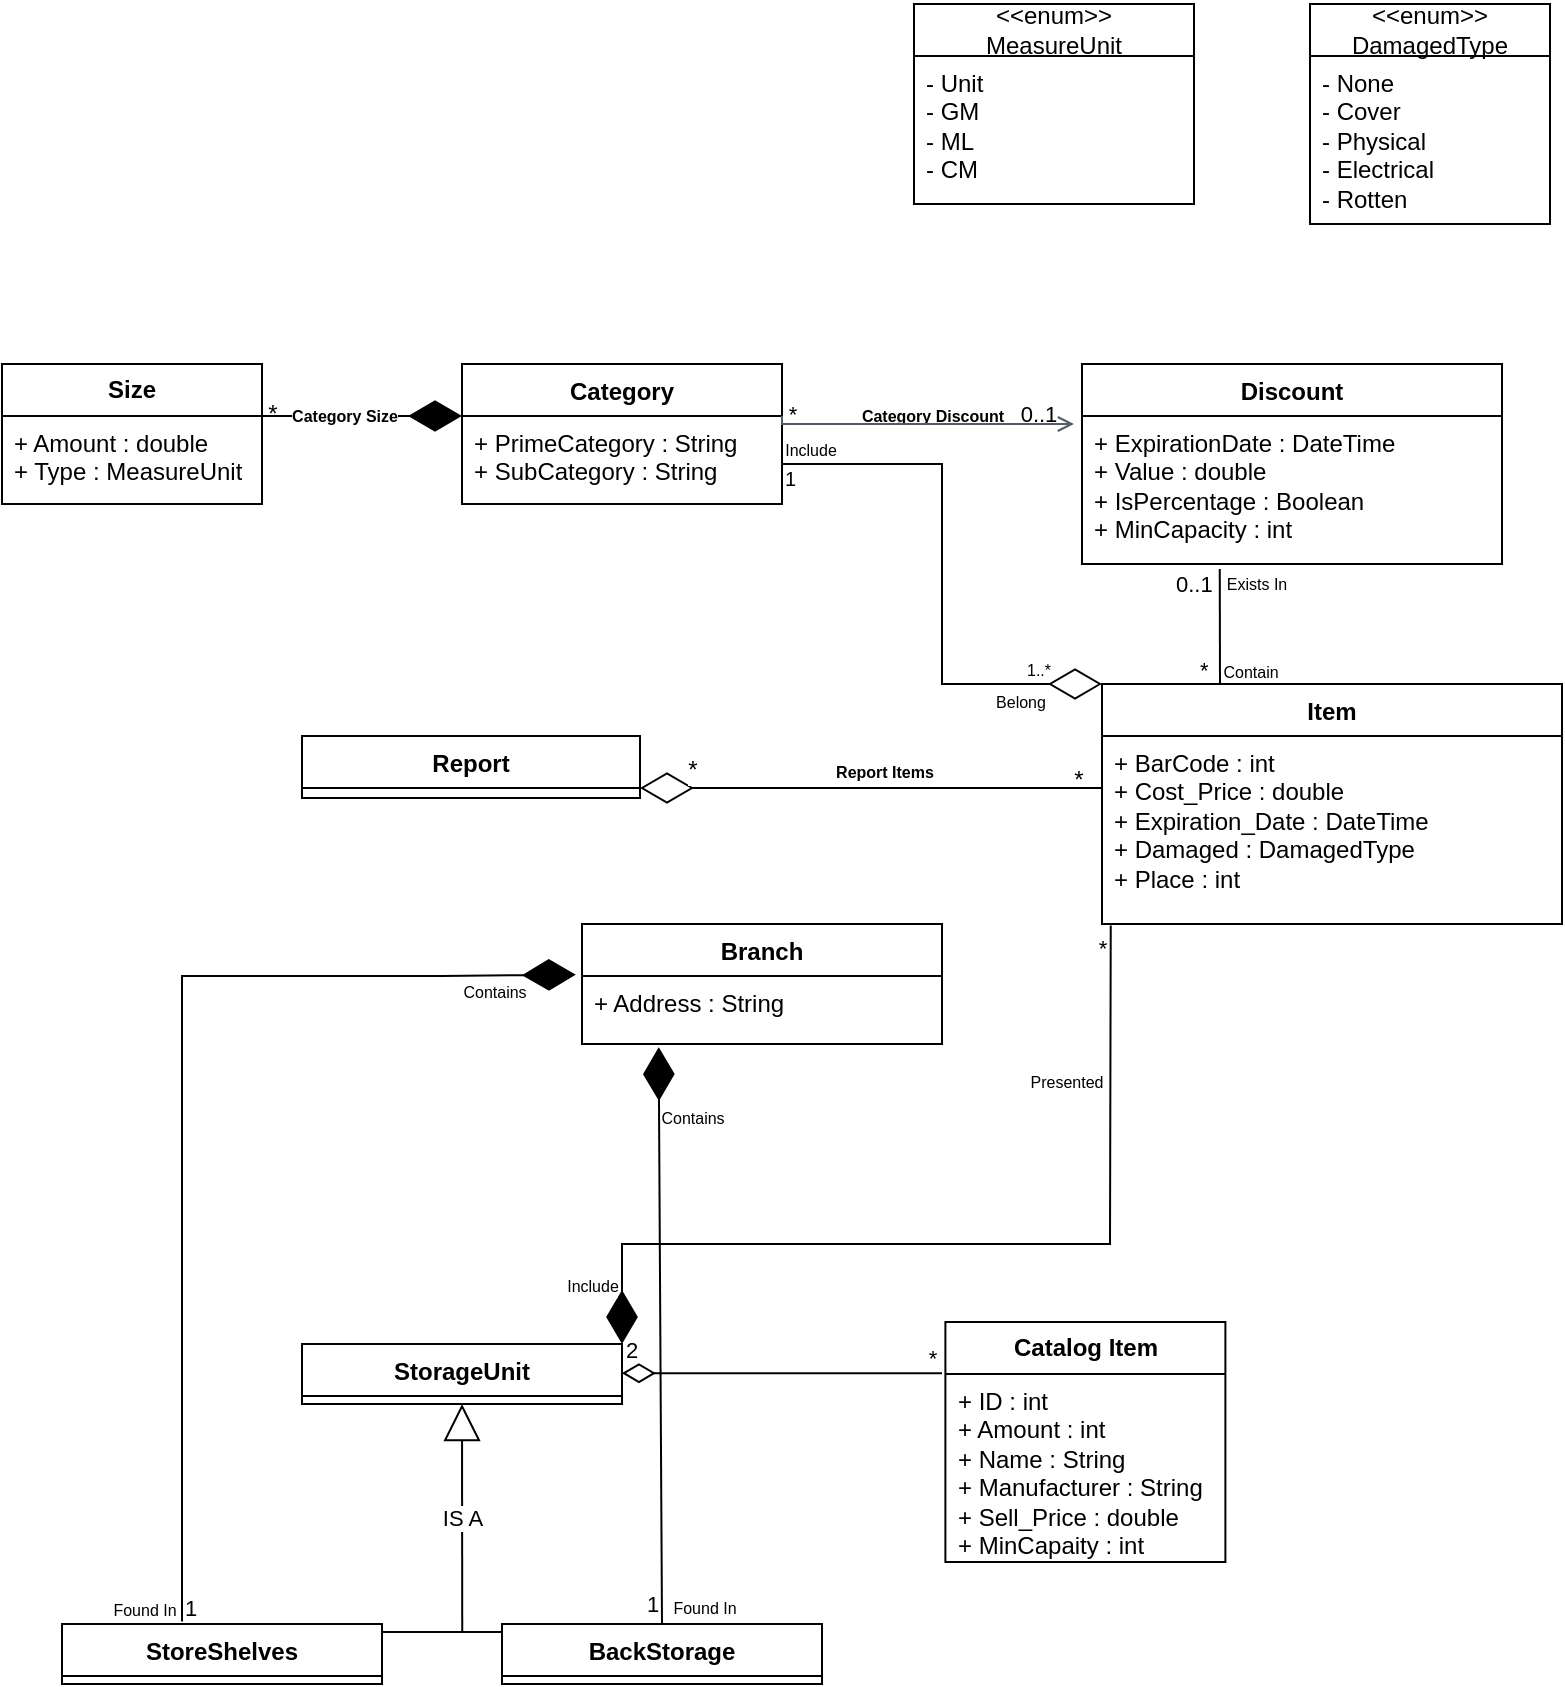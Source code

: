 <mxfile version="21.1.1" type="github">
  <diagram id="C5RBs43oDa-KdzZeNtuy" name="Page-1">
    <mxGraphModel dx="954" dy="521" grid="1" gridSize="10" guides="1" tooltips="1" connect="1" arrows="1" fold="1" page="1" pageScale="1" pageWidth="827" pageHeight="1169" math="0" shadow="0">
      <root>
        <mxCell id="WIyWlLk6GJQsqaUBKTNV-0" />
        <mxCell id="WIyWlLk6GJQsqaUBKTNV-1" parent="WIyWlLk6GJQsqaUBKTNV-0" />
        <mxCell id="zMpYF5B8KSEeU2nSLcIA-8" value="StorageUnit" style="swimlane;fontStyle=1;align=center;verticalAlign=top;childLayout=stackLayout;horizontal=1;startSize=26;horizontalStack=0;resizeParent=1;resizeParentMax=0;resizeLast=0;collapsible=1;marginBottom=0;whiteSpace=wrap;html=1;" parent="WIyWlLk6GJQsqaUBKTNV-1" vertex="1">
          <mxGeometry x="174" y="690" width="160" height="30" as="geometry" />
        </mxCell>
        <mxCell id="VhmcF22pDkBif8iSbu52-0" value="Branch" style="swimlane;fontStyle=1;align=center;verticalAlign=top;childLayout=stackLayout;horizontal=1;startSize=26;horizontalStack=0;resizeParent=1;resizeParentMax=0;resizeLast=0;collapsible=1;marginBottom=0;whiteSpace=wrap;html=1;" parent="WIyWlLk6GJQsqaUBKTNV-1" vertex="1">
          <mxGeometry x="314" y="480" width="180" height="60" as="geometry" />
        </mxCell>
        <mxCell id="VhmcF22pDkBif8iSbu52-1" value="+ Address : String" style="text;strokeColor=none;fillColor=none;align=left;verticalAlign=top;spacingLeft=4;spacingRight=4;overflow=hidden;rotatable=0;points=[[0,0.5],[1,0.5]];portConstraint=eastwest;whiteSpace=wrap;html=1;" parent="VhmcF22pDkBif8iSbu52-0" vertex="1">
          <mxGeometry y="26" width="180" height="34" as="geometry" />
        </mxCell>
        <mxCell id="VhmcF22pDkBif8iSbu52-8" value="IS A" style="endArrow=block;endSize=16;endFill=0;html=1;rounded=0;exitX=1.003;exitY=0.497;exitDx=0;exitDy=0;exitPerimeter=0;entryX=0.5;entryY=1;entryDx=0;entryDy=0;" parent="WIyWlLk6GJQsqaUBKTNV-1" source="VhmcF22pDkBif8iSbu52-18" target="zMpYF5B8KSEeU2nSLcIA-8" edge="1">
          <mxGeometry width="160" relative="1" as="geometry">
            <mxPoint x="254" y="830" as="sourcePoint" />
            <mxPoint x="254.005" y="750" as="targetPoint" />
          </mxGeometry>
        </mxCell>
        <mxCell id="VhmcF22pDkBif8iSbu52-9" value="StoreShelves" style="swimlane;fontStyle=1;align=center;verticalAlign=top;childLayout=stackLayout;horizontal=1;startSize=26;horizontalStack=0;resizeParent=1;resizeParentMax=0;resizeLast=0;collapsible=1;marginBottom=0;whiteSpace=wrap;html=1;" parent="WIyWlLk6GJQsqaUBKTNV-1" vertex="1">
          <mxGeometry x="54" y="830" width="160" height="30" as="geometry" />
        </mxCell>
        <mxCell id="VhmcF22pDkBif8iSbu52-13" value="BackStorage" style="swimlane;fontStyle=1;align=center;verticalAlign=top;childLayout=stackLayout;horizontal=1;startSize=26;horizontalStack=0;resizeParent=1;resizeParentMax=0;resizeLast=0;collapsible=1;marginBottom=0;whiteSpace=wrap;html=1;" parent="WIyWlLk6GJQsqaUBKTNV-1" vertex="1">
          <mxGeometry x="274" y="830" width="160" height="30" as="geometry" />
        </mxCell>
        <mxCell id="VhmcF22pDkBif8iSbu52-17" value="" style="line;strokeWidth=1;fillColor=none;align=left;verticalAlign=middle;spacingTop=-1;spacingLeft=3;spacingRight=3;rotatable=0;labelPosition=right;points=[];portConstraint=eastwest;strokeColor=inherit;" parent="WIyWlLk6GJQsqaUBKTNV-1" vertex="1">
          <mxGeometry x="254" y="830" width="20" height="8" as="geometry" />
        </mxCell>
        <mxCell id="VhmcF22pDkBif8iSbu52-18" value="" style="line;strokeWidth=1;fillColor=none;align=left;verticalAlign=middle;spacingTop=-1;spacingLeft=3;spacingRight=3;rotatable=0;labelPosition=right;points=[];portConstraint=eastwest;strokeColor=inherit;" parent="WIyWlLk6GJQsqaUBKTNV-1" vertex="1">
          <mxGeometry x="214" y="830" width="40" height="8" as="geometry" />
        </mxCell>
        <mxCell id="VhmcF22pDkBif8iSbu52-23" value="" style="endArrow=diamondThin;endFill=1;endSize=24;html=1;rounded=0;exitX=0.5;exitY=0;exitDx=0;exitDy=0;entryX=0.213;entryY=1.046;entryDx=0;entryDy=0;entryPerimeter=0;" parent="WIyWlLk6GJQsqaUBKTNV-1" source="VhmcF22pDkBif8iSbu52-13" target="VhmcF22pDkBif8iSbu52-1" edge="1">
          <mxGeometry width="160" relative="1" as="geometry">
            <mxPoint x="404" y="690" as="sourcePoint" />
            <mxPoint x="353.06" y="577" as="targetPoint" />
          </mxGeometry>
        </mxCell>
        <mxCell id="VhmcF22pDkBif8iSbu52-25" value="1" style="edgeLabel;html=1;align=center;verticalAlign=middle;resizable=0;points=[];" parent="VhmcF22pDkBif8iSbu52-23" connectable="0" vertex="1">
          <mxGeometry x="-0.859" y="-2" relative="1" as="geometry">
            <mxPoint x="-7" y="10" as="offset" />
          </mxGeometry>
        </mxCell>
        <mxCell id="fHVGCS-6Fuo540F0FU7E-12" value="&lt;font style=&quot;font-size: 8px;&quot;&gt;Found In&lt;/font&gt;" style="edgeLabel;html=1;align=center;verticalAlign=middle;resizable=0;points=[];" parent="VhmcF22pDkBif8iSbu52-23" connectable="0" vertex="1">
          <mxGeometry x="-0.932" y="-1" relative="1" as="geometry">
            <mxPoint x="20" y="1" as="offset" />
          </mxGeometry>
        </mxCell>
        <mxCell id="fHVGCS-6Fuo540F0FU7E-13" value="&lt;font style=&quot;font-size: 8px;&quot;&gt;Contains&lt;/font&gt;" style="edgeLabel;html=1;align=center;verticalAlign=middle;resizable=0;points=[];" parent="VhmcF22pDkBif8iSbu52-23" connectable="0" vertex="1">
          <mxGeometry x="0.761" relative="1" as="geometry">
            <mxPoint x="16" as="offset" />
          </mxGeometry>
        </mxCell>
        <mxCell id="VhmcF22pDkBif8iSbu52-24" value="" style="endArrow=diamondThin;endFill=1;endSize=24;html=1;rounded=0;exitX=0.375;exitY=-0.041;exitDx=0;exitDy=0;exitPerimeter=0;entryX=-0.017;entryY=-0.019;entryDx=0;entryDy=0;entryPerimeter=0;" parent="WIyWlLk6GJQsqaUBKTNV-1" source="VhmcF22pDkBif8iSbu52-9" target="VhmcF22pDkBif8iSbu52-1" edge="1">
          <mxGeometry width="160" relative="1" as="geometry">
            <mxPoint x="354" y="830" as="sourcePoint" />
            <mxPoint x="314" y="610" as="targetPoint" />
            <Array as="points">
              <mxPoint x="114" y="710" />
              <mxPoint x="114" y="670" />
              <mxPoint x="114" y="506" />
              <mxPoint x="244" y="506" />
            </Array>
          </mxGeometry>
        </mxCell>
        <mxCell id="VhmcF22pDkBif8iSbu52-26" value="1" style="edgeLabel;html=1;align=center;verticalAlign=middle;resizable=0;points=[];" parent="VhmcF22pDkBif8iSbu52-24" connectable="0" vertex="1">
          <mxGeometry x="-0.938" y="-3" relative="1" as="geometry">
            <mxPoint x="1" y="9" as="offset" />
          </mxGeometry>
        </mxCell>
        <mxCell id="VhmcF22pDkBif8iSbu52-31" value="Category" style="swimlane;fontStyle=1;align=center;verticalAlign=top;childLayout=stackLayout;horizontal=1;startSize=26;horizontalStack=0;resizeParent=1;resizeParentMax=0;resizeLast=0;collapsible=1;marginBottom=0;whiteSpace=wrap;html=1;" parent="WIyWlLk6GJQsqaUBKTNV-1" vertex="1">
          <mxGeometry x="254" y="200" width="160" height="70" as="geometry" />
        </mxCell>
        <mxCell id="VhmcF22pDkBif8iSbu52-32" value="+ PrimeCategory : String&lt;br&gt;+ SubCategory : String&lt;br&gt;" style="text;strokeColor=none;fillColor=none;align=left;verticalAlign=top;spacingLeft=4;spacingRight=4;overflow=hidden;rotatable=0;points=[[0,0.5],[1,0.5]];portConstraint=eastwest;whiteSpace=wrap;html=1;" parent="VhmcF22pDkBif8iSbu52-31" vertex="1">
          <mxGeometry y="26" width="160" height="44" as="geometry" />
        </mxCell>
        <mxCell id="VhmcF22pDkBif8iSbu52-35" value="Discount" style="swimlane;fontStyle=1;align=center;verticalAlign=top;childLayout=stackLayout;horizontal=1;startSize=26;horizontalStack=0;resizeParent=1;resizeParentMax=0;resizeLast=0;collapsible=1;marginBottom=0;whiteSpace=wrap;html=1;" parent="WIyWlLk6GJQsqaUBKTNV-1" vertex="1">
          <mxGeometry x="564" y="200" width="210" height="100" as="geometry">
            <mxRectangle x="330" y="499" width="90" height="30" as="alternateBounds" />
          </mxGeometry>
        </mxCell>
        <mxCell id="VhmcF22pDkBif8iSbu52-36" value="+ ExpirationDate : DateTime&lt;br&gt;+ Value : double&lt;br&gt;+ IsPercentage : Boolean&lt;br&gt;+ MinCapacity : int" style="text;strokeColor=none;fillColor=none;align=left;verticalAlign=top;spacingLeft=4;spacingRight=4;overflow=hidden;rotatable=0;points=[[0,0.5],[1,0.5]];portConstraint=eastwest;whiteSpace=wrap;html=1;" parent="VhmcF22pDkBif8iSbu52-35" vertex="1">
          <mxGeometry y="26" width="210" height="74" as="geometry" />
        </mxCell>
        <mxCell id="VhmcF22pDkBif8iSbu52-41" value="0..1" style="edgeLabel;html=1;align=center;verticalAlign=middle;resizable=0;points=[];" parent="WIyWlLk6GJQsqaUBKTNV-1" connectable="0" vertex="1">
          <mxGeometry x="526" y="270.995" as="geometry">
            <mxPoint x="16" y="-46" as="offset" />
          </mxGeometry>
        </mxCell>
        <mxCell id="VhmcF22pDkBif8iSbu52-42" value="*" style="edgeLabel;html=1;align=center;verticalAlign=middle;resizable=0;points=[];" parent="WIyWlLk6GJQsqaUBKTNV-1" connectable="0" vertex="1">
          <mxGeometry x="403" y="270.995" as="geometry">
            <mxPoint x="16" y="-46" as="offset" />
          </mxGeometry>
        </mxCell>
        <mxCell id="VhmcF22pDkBif8iSbu52-52" value="Item" style="swimlane;fontStyle=1;align=center;verticalAlign=top;childLayout=stackLayout;horizontal=1;startSize=26;horizontalStack=0;resizeParent=1;resizeParentMax=0;resizeLast=0;collapsible=1;marginBottom=0;whiteSpace=wrap;html=1;" parent="WIyWlLk6GJQsqaUBKTNV-1" vertex="1">
          <mxGeometry x="574" y="360" width="230" height="120" as="geometry" />
        </mxCell>
        <mxCell id="VhmcF22pDkBif8iSbu52-53" value="+ BarCode : int&lt;br&gt;+ Cost_Price : double&lt;br style=&quot;border-color: var(--border-color);&quot;&gt;+ Expiration_Date : DateTime&lt;br style=&quot;border-color: var(--border-color);&quot;&gt;+ Damaged : DamagedType&lt;span style=&quot;background-color: rgb(255, 255, 255);&quot;&gt;&lt;br&gt;&lt;/span&gt;+ Place : int" style="text;strokeColor=none;fillColor=none;align=left;verticalAlign=top;spacingLeft=4;spacingRight=4;overflow=hidden;rotatable=0;points=[[0,0.5],[1,0.5]];portConstraint=eastwest;whiteSpace=wrap;html=1;" parent="VhmcF22pDkBif8iSbu52-52" vertex="1">
          <mxGeometry y="26" width="230" height="94" as="geometry" />
        </mxCell>
        <mxCell id="VhmcF22pDkBif8iSbu52-56" value="&lt;font style=&quot;font-size: 8px;&quot;&gt;Category Discount&lt;/font&gt;" style="text;html=1;align=center;verticalAlign=middle;resizable=0;points=[];autosize=1;strokeColor=none;fillColor=none;fontStyle=1" parent="WIyWlLk6GJQsqaUBKTNV-1" vertex="1">
          <mxGeometry x="444" y="210" width="90" height="30" as="geometry" />
        </mxCell>
        <mxCell id="VhmcF22pDkBif8iSbu52-67" value="" style="endArrow=none;html=1;rounded=0;entryX=0.328;entryY=1.034;entryDx=0;entryDy=0;entryPerimeter=0;" parent="WIyWlLk6GJQsqaUBKTNV-1" target="VhmcF22pDkBif8iSbu52-36" edge="1">
          <mxGeometry width="50" height="50" relative="1" as="geometry">
            <mxPoint x="633" y="360" as="sourcePoint" />
            <mxPoint x="634" y="280" as="targetPoint" />
          </mxGeometry>
        </mxCell>
        <mxCell id="fHVGCS-6Fuo540F0FU7E-23" value="&lt;font style=&quot;font-size: 8px;&quot;&gt;Exists In&lt;/font&gt;" style="edgeLabel;html=1;align=center;verticalAlign=middle;resizable=0;points=[];" parent="VhmcF22pDkBif8iSbu52-67" connectable="0" vertex="1">
          <mxGeometry x="0.08" relative="1" as="geometry">
            <mxPoint x="18" y="-20" as="offset" />
          </mxGeometry>
        </mxCell>
        <mxCell id="VhmcF22pDkBif8iSbu52-68" value="&lt;meta charset=&quot;utf-8&quot;&gt;&lt;span style=&quot;color: rgb(0, 0, 0); font-family: Helvetica; font-size: 11px; font-style: normal; font-variant-ligatures: normal; font-variant-caps: normal; font-weight: 400; letter-spacing: normal; orphans: 2; text-align: center; text-indent: 0px; text-transform: none; widows: 2; word-spacing: 0px; -webkit-text-stroke-width: 0px; background-color: rgb(255, 255, 255); text-decoration-thickness: initial; text-decoration-style: initial; text-decoration-color: initial; float: none; display: inline !important;&quot;&gt;0..1&lt;/span&gt;" style="text;whiteSpace=wrap;html=1;" parent="WIyWlLk6GJQsqaUBKTNV-1" vertex="1">
          <mxGeometry x="609" y="296" width="28" height="30" as="geometry" />
        </mxCell>
        <mxCell id="VhmcF22pDkBif8iSbu52-70" value="&lt;span style=&quot;color: rgb(0, 0, 0); font-family: Helvetica; font-size: 11px; font-style: normal; font-variant-ligatures: normal; font-variant-caps: normal; font-weight: 400; letter-spacing: normal; orphans: 2; text-align: center; text-indent: 0px; text-transform: none; widows: 2; word-spacing: 0px; -webkit-text-stroke-width: 0px; background-color: rgb(255, 255, 255); text-decoration-thickness: initial; text-decoration-style: initial; text-decoration-color: initial; float: none; display: inline !important;&quot;&gt;*&lt;/span&gt;" style="text;whiteSpace=wrap;html=1;" parent="WIyWlLk6GJQsqaUBKTNV-1" vertex="1">
          <mxGeometry x="621" y="339" width="28" height="30" as="geometry" />
        </mxCell>
        <mxCell id="ki7JC-JaJUm7RhWlzLma-9" value="" style="endArrow=diamondThin;endFill=1;endSize=24;html=1;rounded=0;exitX=0.019;exitY=1.008;exitDx=0;exitDy=0;entryX=1;entryY=0;entryDx=0;entryDy=0;exitPerimeter=0;" parent="WIyWlLk6GJQsqaUBKTNV-1" source="VhmcF22pDkBif8iSbu52-53" target="zMpYF5B8KSEeU2nSLcIA-8" edge="1">
          <mxGeometry width="160" relative="1" as="geometry">
            <mxPoint x="621" y="753" as="sourcePoint" />
            <mxPoint x="564" y="660" as="targetPoint" />
            <Array as="points">
              <mxPoint x="578" y="640" />
              <mxPoint x="394" y="640" />
              <mxPoint x="374" y="640" />
              <mxPoint x="354" y="640" />
              <mxPoint x="334" y="640" />
            </Array>
          </mxGeometry>
        </mxCell>
        <mxCell id="ki7JC-JaJUm7RhWlzLma-10" value="*" style="edgeLabel;html=1;align=center;verticalAlign=middle;resizable=0;points=[];" parent="ki7JC-JaJUm7RhWlzLma-9" connectable="0" vertex="1">
          <mxGeometry x="-0.938" y="-3" relative="1" as="geometry">
            <mxPoint x="-2" y="-3" as="offset" />
          </mxGeometry>
        </mxCell>
        <mxCell id="fHVGCS-6Fuo540F0FU7E-20" value="&lt;font style=&quot;font-size: 8px;&quot;&gt;Include&lt;/font&gt;" style="edgeLabel;html=1;align=center;verticalAlign=middle;resizable=0;points=[];" parent="ki7JC-JaJUm7RhWlzLma-9" connectable="0" vertex="1">
          <mxGeometry x="-0.869" y="-1" relative="1" as="geometry">
            <mxPoint x="-259" y="150" as="offset" />
          </mxGeometry>
        </mxCell>
        <mxCell id="ki7JC-JaJUm7RhWlzLma-25" value="&lt;b&gt;Size&lt;/b&gt;" style="swimlane;fontStyle=0;childLayout=stackLayout;horizontal=1;startSize=26;fillColor=none;horizontalStack=0;resizeParent=1;resizeParentMax=0;resizeLast=0;collapsible=1;marginBottom=0;whiteSpace=wrap;html=1;" parent="WIyWlLk6GJQsqaUBKTNV-1" vertex="1">
          <mxGeometry x="24" y="200" width="130" height="70" as="geometry" />
        </mxCell>
        <mxCell id="fHVGCS-6Fuo540F0FU7E-6" value="" style="edgeStyle=orthogonalEdgeStyle;html=1;endArrow=open;elbow=vertical;startArrow=none;endFill=0;strokeColor=#545B64;rounded=0;" parent="WIyWlLk6GJQsqaUBKTNV-1" edge="1">
          <mxGeometry width="100" relative="1" as="geometry">
            <mxPoint x="414" y="226" as="sourcePoint" />
            <mxPoint x="560" y="230" as="targetPoint" />
            <Array as="points">
              <mxPoint x="414" y="230" />
            </Array>
          </mxGeometry>
        </mxCell>
        <mxCell id="fHVGCS-6Fuo540F0FU7E-7" value="" style="endArrow=diamondThin;endFill=0;endSize=24;html=1;rounded=0;entryX=0;entryY=0;entryDx=0;entryDy=0;" parent="WIyWlLk6GJQsqaUBKTNV-1" target="VhmcF22pDkBif8iSbu52-52" edge="1">
          <mxGeometry width="160" relative="1" as="geometry">
            <mxPoint x="414" y="250" as="sourcePoint" />
            <mxPoint x="438" y="400" as="targetPoint" />
            <Array as="points">
              <mxPoint x="494" y="250" />
              <mxPoint x="494" y="360" />
            </Array>
          </mxGeometry>
        </mxCell>
        <mxCell id="fHVGCS-6Fuo540F0FU7E-9" value="&lt;font style=&quot;font-size: 8px;&quot;&gt;1..*&lt;/font&gt;" style="edgeLabel;html=1;align=center;verticalAlign=middle;resizable=0;points=[];" parent="fHVGCS-6Fuo540F0FU7E-7" connectable="0" vertex="1">
          <mxGeometry x="0.938" y="-1" relative="1" as="geometry">
            <mxPoint x="-24" y="-9" as="offset" />
          </mxGeometry>
        </mxCell>
        <mxCell id="fHVGCS-6Fuo540F0FU7E-10" value="&lt;font style=&quot;font-size: 8px;&quot;&gt;Include&lt;/font&gt;" style="edgeLabel;html=1;align=center;verticalAlign=middle;resizable=0;points=[];" parent="fHVGCS-6Fuo540F0FU7E-7" connectable="0" vertex="1">
          <mxGeometry x="-0.954" y="-1" relative="1" as="geometry">
            <mxPoint x="8" y="-9" as="offset" />
          </mxGeometry>
        </mxCell>
        <mxCell id="fHVGCS-6Fuo540F0FU7E-11" value="&lt;font style=&quot;font-size: 8px;&quot;&gt;Belong&lt;/font&gt;" style="edgeLabel;html=1;align=center;verticalAlign=middle;resizable=0;points=[];" parent="fHVGCS-6Fuo540F0FU7E-7" connectable="0" vertex="1">
          <mxGeometry x="0.764" y="1" relative="1" as="geometry">
            <mxPoint x="-9" y="9" as="offset" />
          </mxGeometry>
        </mxCell>
        <mxCell id="fHVGCS-6Fuo540F0FU7E-8" value="&lt;font style=&quot;font-size: 10px;&quot;&gt;1&lt;/font&gt;" style="edgeLabel;resizable=0;html=1;align=right;verticalAlign=top;" parent="WIyWlLk6GJQsqaUBKTNV-1" connectable="0" vertex="1">
          <mxGeometry x="421.996" y="243.996" as="geometry" />
        </mxCell>
        <mxCell id="fHVGCS-6Fuo540F0FU7E-14" value="&lt;font style=&quot;font-size: 8px;&quot;&gt;Contains&lt;/font&gt;" style="edgeLabel;html=1;align=center;verticalAlign=middle;resizable=0;points=[];" parent="WIyWlLk6GJQsqaUBKTNV-1" connectable="0" vertex="1">
          <mxGeometry x="269.998" y="513.003" as="geometry" />
        </mxCell>
        <mxCell id="fHVGCS-6Fuo540F0FU7E-15" value="&lt;font style=&quot;font-size: 8px;&quot;&gt;Found In&lt;/font&gt;" style="edgeLabel;html=1;align=center;verticalAlign=middle;resizable=0;points=[];" parent="WIyWlLk6GJQsqaUBKTNV-1" connectable="0" vertex="1">
          <mxGeometry x="95.003" y="822.003" as="geometry" />
        </mxCell>
        <mxCell id="fHVGCS-6Fuo540F0FU7E-22" value="&lt;font style=&quot;font-size: 8px;&quot;&gt;Presented&lt;/font&gt;" style="edgeLabel;html=1;align=center;verticalAlign=middle;resizable=0;points=[];" parent="WIyWlLk6GJQsqaUBKTNV-1" connectable="0" vertex="1">
          <mxGeometry x="551.004" y="490.0" as="geometry">
            <mxPoint x="5" y="68" as="offset" />
          </mxGeometry>
        </mxCell>
        <mxCell id="fHVGCS-6Fuo540F0FU7E-24" value="&lt;font style=&quot;font-size: 8px;&quot;&gt;Contain&lt;/font&gt;" style="text;html=1;align=center;verticalAlign=middle;resizable=0;points=[];autosize=1;strokeColor=none;fillColor=none;" parent="WIyWlLk6GJQsqaUBKTNV-1" vertex="1">
          <mxGeometry x="623" y="338" width="50" height="30" as="geometry" />
        </mxCell>
        <mxCell id="fHVGCS-6Fuo540F0FU7E-26" value="Report" style="swimlane;fontStyle=1;align=center;verticalAlign=top;childLayout=stackLayout;horizontal=1;startSize=26;horizontalStack=0;resizeParent=1;resizeParentMax=0;resizeLast=0;collapsible=1;marginBottom=0;whiteSpace=wrap;html=1;" parent="WIyWlLk6GJQsqaUBKTNV-1" vertex="1">
          <mxGeometry x="174" y="386" width="169" height="31" as="geometry" />
        </mxCell>
        <mxCell id="fHVGCS-6Fuo540F0FU7E-39" value="&lt;font style=&quot;font-size: 12px;&quot;&gt;*&lt;/font&gt;" style="edgeLabel;html=1;align=center;verticalAlign=middle;resizable=0;points=[];fontSize=12;" parent="WIyWlLk6GJQsqaUBKTNV-1" connectable="0" vertex="1">
          <mxGeometry x="294.999" y="318.397" as="geometry">
            <mxPoint x="267" y="89" as="offset" />
          </mxGeometry>
        </mxCell>
        <mxCell id="gcf_bAm9ByxR5E2x7JtE-4" value="&amp;lt;&amp;lt;enum&amp;gt;&amp;gt;&lt;br&gt;DamagedType" style="swimlane;fontStyle=0;childLayout=stackLayout;horizontal=1;startSize=26;fillColor=none;horizontalStack=0;resizeParent=1;resizeParentMax=0;resizeLast=0;collapsible=1;marginBottom=0;whiteSpace=wrap;html=1;" parent="WIyWlLk6GJQsqaUBKTNV-1" vertex="1">
          <mxGeometry x="678" y="20" width="120" height="110" as="geometry">
            <mxRectangle x="615" y="787" width="120" height="40" as="alternateBounds" />
          </mxGeometry>
        </mxCell>
        <mxCell id="gcf_bAm9ByxR5E2x7JtE-6" value="&lt;font style=&quot;font-size: 12px;&quot;&gt;- None&lt;br&gt;- Cover&lt;br&gt;- Physical&lt;br&gt;- Electrical&lt;br&gt;- Rotten&lt;/font&gt;" style="text;strokeColor=none;fillColor=none;align=left;verticalAlign=top;spacingLeft=4;spacingRight=4;overflow=hidden;rotatable=0;points=[[0,0.5],[1,0.5]];portConstraint=eastwest;whiteSpace=wrap;html=1;" parent="gcf_bAm9ByxR5E2x7JtE-4" vertex="1">
          <mxGeometry y="26" width="120" height="84" as="geometry" />
        </mxCell>
        <mxCell id="qU4-dRt0aVYh2P9HmvCY-7" value="&lt;font style=&quot;font-size: 8px;&quot;&gt;Report Items&lt;/font&gt;" style="text;html=1;align=center;verticalAlign=middle;resizable=0;points=[];autosize=1;strokeColor=none;fillColor=none;fontStyle=1" parent="WIyWlLk6GJQsqaUBKTNV-1" vertex="1">
          <mxGeometry x="430" y="388" width="70" height="30" as="geometry" />
        </mxCell>
        <mxCell id="qU4-dRt0aVYh2P9HmvCY-11" value="&amp;lt;&amp;lt;enum&amp;gt;&amp;gt;&lt;br style=&quot;border-color: var(--border-color);&quot;&gt;MeasureUnit" style="swimlane;fontStyle=0;childLayout=stackLayout;horizontal=1;startSize=26;fillColor=none;horizontalStack=0;resizeParent=1;resizeParentMax=0;resizeLast=0;collapsible=1;marginBottom=0;whiteSpace=wrap;html=1;" parent="WIyWlLk6GJQsqaUBKTNV-1" vertex="1">
          <mxGeometry x="480" y="20" width="140" height="100" as="geometry" />
        </mxCell>
        <mxCell id="qU4-dRt0aVYh2P9HmvCY-12" value="- Unit&lt;br&gt;- GM&lt;br&gt;- ML&lt;br&gt;- CM" style="text;strokeColor=none;fillColor=none;align=left;verticalAlign=top;spacingLeft=4;spacingRight=4;overflow=hidden;rotatable=0;points=[[0,0.5],[1,0.5]];portConstraint=eastwest;whiteSpace=wrap;html=1;" parent="qU4-dRt0aVYh2P9HmvCY-11" vertex="1">
          <mxGeometry y="26" width="140" height="74" as="geometry" />
        </mxCell>
        <mxCell id="ki7JC-JaJUm7RhWlzLma-27" value="+ Amount : double&lt;span style=&quot;&quot;&gt; &lt;br&gt;+ Type :&amp;nbsp;&lt;/span&gt;MeasureUnit" style="text;strokeColor=none;fillColor=none;align=left;verticalAlign=top;spacingLeft=4;spacingRight=4;overflow=hidden;rotatable=0;points=[[0,0.5],[1,0.5]];portConstraint=eastwest;whiteSpace=wrap;html=1;" parent="WIyWlLk6GJQsqaUBKTNV-1" vertex="1">
          <mxGeometry x="24" y="226" width="130" height="44" as="geometry" />
        </mxCell>
        <mxCell id="qU4-dRt0aVYh2P9HmvCY-15" value="" style="endArrow=diamondThin;endFill=0;endSize=24;html=1;rounded=0;entryX=1;entryY=0.5;entryDx=0;entryDy=0;" parent="WIyWlLk6GJQsqaUBKTNV-1" edge="1">
          <mxGeometry width="160" relative="1" as="geometry">
            <mxPoint x="574" y="412" as="sourcePoint" />
            <mxPoint x="343" y="412" as="targetPoint" />
          </mxGeometry>
        </mxCell>
        <mxCell id="qU4-dRt0aVYh2P9HmvCY-16" value="&lt;font style=&quot;font-size: 12px;&quot;&gt;*&lt;/font&gt;" style="edgeLabel;html=1;align=center;verticalAlign=middle;resizable=0;points=[];fontSize=12;" parent="WIyWlLk6GJQsqaUBKTNV-1" connectable="0" vertex="1">
          <mxGeometry x="101.999" y="313.997" as="geometry">
            <mxPoint x="267" y="89" as="offset" />
          </mxGeometry>
        </mxCell>
        <mxCell id="qU4-dRt0aVYh2P9HmvCY-21" value="*" style="text;html=1;align=center;verticalAlign=middle;resizable=0;points=[];autosize=1;strokeColor=none;fillColor=none;" parent="WIyWlLk6GJQsqaUBKTNV-1" vertex="1">
          <mxGeometry x="144" y="210" width="30" height="30" as="geometry" />
        </mxCell>
        <mxCell id="qU4-dRt0aVYh2P9HmvCY-25" value="" style="endArrow=diamondThin;endFill=1;endSize=24;html=1;rounded=0;" parent="WIyWlLk6GJQsqaUBKTNV-1" edge="1">
          <mxGeometry width="160" relative="1" as="geometry">
            <mxPoint x="94" y="226" as="sourcePoint" />
            <mxPoint x="254" y="226" as="targetPoint" />
          </mxGeometry>
        </mxCell>
        <mxCell id="qU4-dRt0aVYh2P9HmvCY-26" value="&lt;font style=&quot;font-size: 8px;&quot;&gt;&lt;b&gt;Category Size&lt;/b&gt;&lt;/font&gt;" style="edgeLabel;html=1;align=center;verticalAlign=middle;resizable=0;points=[];fontSize=8;" parent="qU4-dRt0aVYh2P9HmvCY-25" connectable="0" vertex="1">
          <mxGeometry x="0.302" relative="1" as="geometry">
            <mxPoint x="-3" as="offset" />
          </mxGeometry>
        </mxCell>
        <mxCell id="uNGU3R2hRm0RpNUcbInG-1" value="&lt;b&gt;Catalog Item&lt;/b&gt;" style="swimlane;fontStyle=0;childLayout=stackLayout;horizontal=1;startSize=26;fillColor=none;horizontalStack=0;resizeParent=1;resizeParentMax=0;resizeLast=0;collapsible=1;marginBottom=0;whiteSpace=wrap;html=1;" parent="WIyWlLk6GJQsqaUBKTNV-1" vertex="1">
          <mxGeometry x="495.7" y="679" width="140" height="120" as="geometry" />
        </mxCell>
        <mxCell id="uNGU3R2hRm0RpNUcbInG-2" value="+ ID : int&lt;br&gt;+ Amount : int&lt;br&gt;+ Name : String&lt;br style=&quot;border-color: var(--border-color);&quot;&gt;+ Manufacturer : String&lt;br&gt;+ Sell_Price : double&lt;br style=&quot;border-color: var(--border-color);&quot;&gt;+ MinCapaity : int" style="text;strokeColor=none;fillColor=none;align=left;verticalAlign=top;spacingLeft=4;spacingRight=4;overflow=hidden;rotatable=0;points=[[0,0.5],[1,0.5]];portConstraint=eastwest;whiteSpace=wrap;html=1;" parent="uNGU3R2hRm0RpNUcbInG-1" vertex="1">
          <mxGeometry y="26" width="140" height="94" as="geometry" />
        </mxCell>
        <mxCell id="uNGU3R2hRm0RpNUcbInG-5" value="2" style="endArrow=none;html=1;endSize=12;startArrow=diamondThin;startSize=14;startFill=0;edgeStyle=orthogonalEdgeStyle;align=left;verticalAlign=bottom;rounded=0;endFill=0;" parent="WIyWlLk6GJQsqaUBKTNV-1" edge="1">
          <mxGeometry x="-1" y="3" relative="1" as="geometry">
            <mxPoint x="334" y="704.6" as="sourcePoint" />
            <mxPoint x="494" y="704.6" as="targetPoint" />
          </mxGeometry>
        </mxCell>
        <mxCell id="uNGU3R2hRm0RpNUcbInG-6" value="*" style="edgeLabel;html=1;align=center;verticalAlign=middle;resizable=0;points=[];" parent="uNGU3R2hRm0RpNUcbInG-5" connectable="0" vertex="1">
          <mxGeometry x="0.723" relative="1" as="geometry">
            <mxPoint x="17" y="-8" as="offset" />
          </mxGeometry>
        </mxCell>
      </root>
    </mxGraphModel>
  </diagram>
</mxfile>
